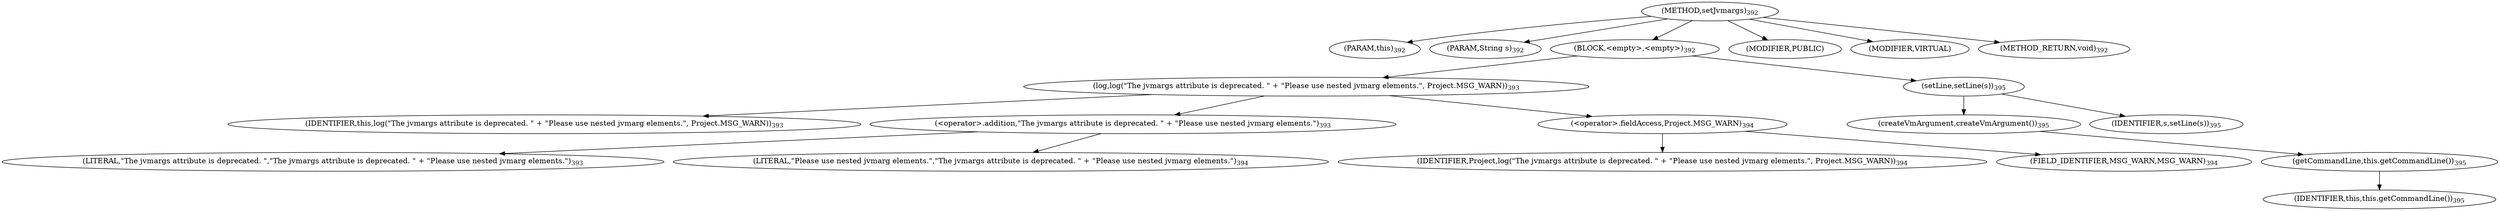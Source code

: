 digraph "setJvmargs" {  
"1035" [label = <(METHOD,setJvmargs)<SUB>392</SUB>> ]
"79" [label = <(PARAM,this)<SUB>392</SUB>> ]
"1036" [label = <(PARAM,String s)<SUB>392</SUB>> ]
"1037" [label = <(BLOCK,&lt;empty&gt;,&lt;empty&gt;)<SUB>392</SUB>> ]
"1038" [label = <(log,log(&quot;The jvmargs attribute is deprecated. &quot; + &quot;Please use nested jvmarg elements.&quot;, Project.MSG_WARN))<SUB>393</SUB>> ]
"78" [label = <(IDENTIFIER,this,log(&quot;The jvmargs attribute is deprecated. &quot; + &quot;Please use nested jvmarg elements.&quot;, Project.MSG_WARN))<SUB>393</SUB>> ]
"1039" [label = <(&lt;operator&gt;.addition,&quot;The jvmargs attribute is deprecated. &quot; + &quot;Please use nested jvmarg elements.&quot;)<SUB>393</SUB>> ]
"1040" [label = <(LITERAL,&quot;The jvmargs attribute is deprecated. &quot;,&quot;The jvmargs attribute is deprecated. &quot; + &quot;Please use nested jvmarg elements.&quot;)<SUB>393</SUB>> ]
"1041" [label = <(LITERAL,&quot;Please use nested jvmarg elements.&quot;,&quot;The jvmargs attribute is deprecated. &quot; + &quot;Please use nested jvmarg elements.&quot;)<SUB>394</SUB>> ]
"1042" [label = <(&lt;operator&gt;.fieldAccess,Project.MSG_WARN)<SUB>394</SUB>> ]
"1043" [label = <(IDENTIFIER,Project,log(&quot;The jvmargs attribute is deprecated. &quot; + &quot;Please use nested jvmarg elements.&quot;, Project.MSG_WARN))<SUB>394</SUB>> ]
"1044" [label = <(FIELD_IDENTIFIER,MSG_WARN,MSG_WARN)<SUB>394</SUB>> ]
"1045" [label = <(setLine,setLine(s))<SUB>395</SUB>> ]
"1046" [label = <(createVmArgument,createVmArgument())<SUB>395</SUB>> ]
"1047" [label = <(getCommandLine,this.getCommandLine())<SUB>395</SUB>> ]
"80" [label = <(IDENTIFIER,this,this.getCommandLine())<SUB>395</SUB>> ]
"1048" [label = <(IDENTIFIER,s,setLine(s))<SUB>395</SUB>> ]
"1049" [label = <(MODIFIER,PUBLIC)> ]
"1050" [label = <(MODIFIER,VIRTUAL)> ]
"1051" [label = <(METHOD_RETURN,void)<SUB>392</SUB>> ]
  "1035" -> "79" 
  "1035" -> "1036" 
  "1035" -> "1037" 
  "1035" -> "1049" 
  "1035" -> "1050" 
  "1035" -> "1051" 
  "1037" -> "1038" 
  "1037" -> "1045" 
  "1038" -> "78" 
  "1038" -> "1039" 
  "1038" -> "1042" 
  "1039" -> "1040" 
  "1039" -> "1041" 
  "1042" -> "1043" 
  "1042" -> "1044" 
  "1045" -> "1046" 
  "1045" -> "1048" 
  "1046" -> "1047" 
  "1047" -> "80" 
}
